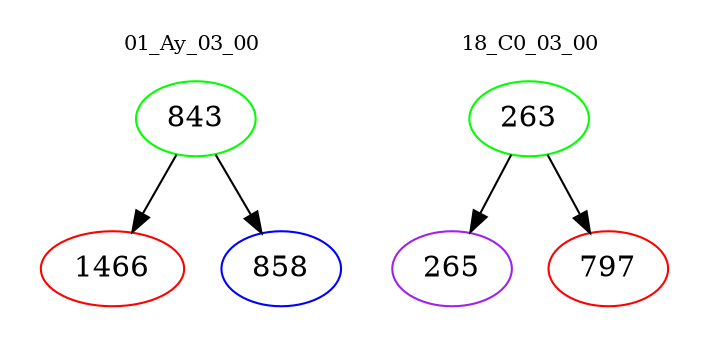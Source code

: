 digraph{
subgraph cluster_0 {
color = white
label = "01_Ay_03_00";
fontsize=10;
T0_843 [label="843", color="green"]
T0_843 -> T0_1466 [color="black"]
T0_1466 [label="1466", color="red"]
T0_843 -> T0_858 [color="black"]
T0_858 [label="858", color="blue"]
}
subgraph cluster_1 {
color = white
label = "18_C0_03_00";
fontsize=10;
T1_263 [label="263", color="green"]
T1_263 -> T1_265 [color="black"]
T1_265 [label="265", color="purple"]
T1_263 -> T1_797 [color="black"]
T1_797 [label="797", color="red"]
}
}
